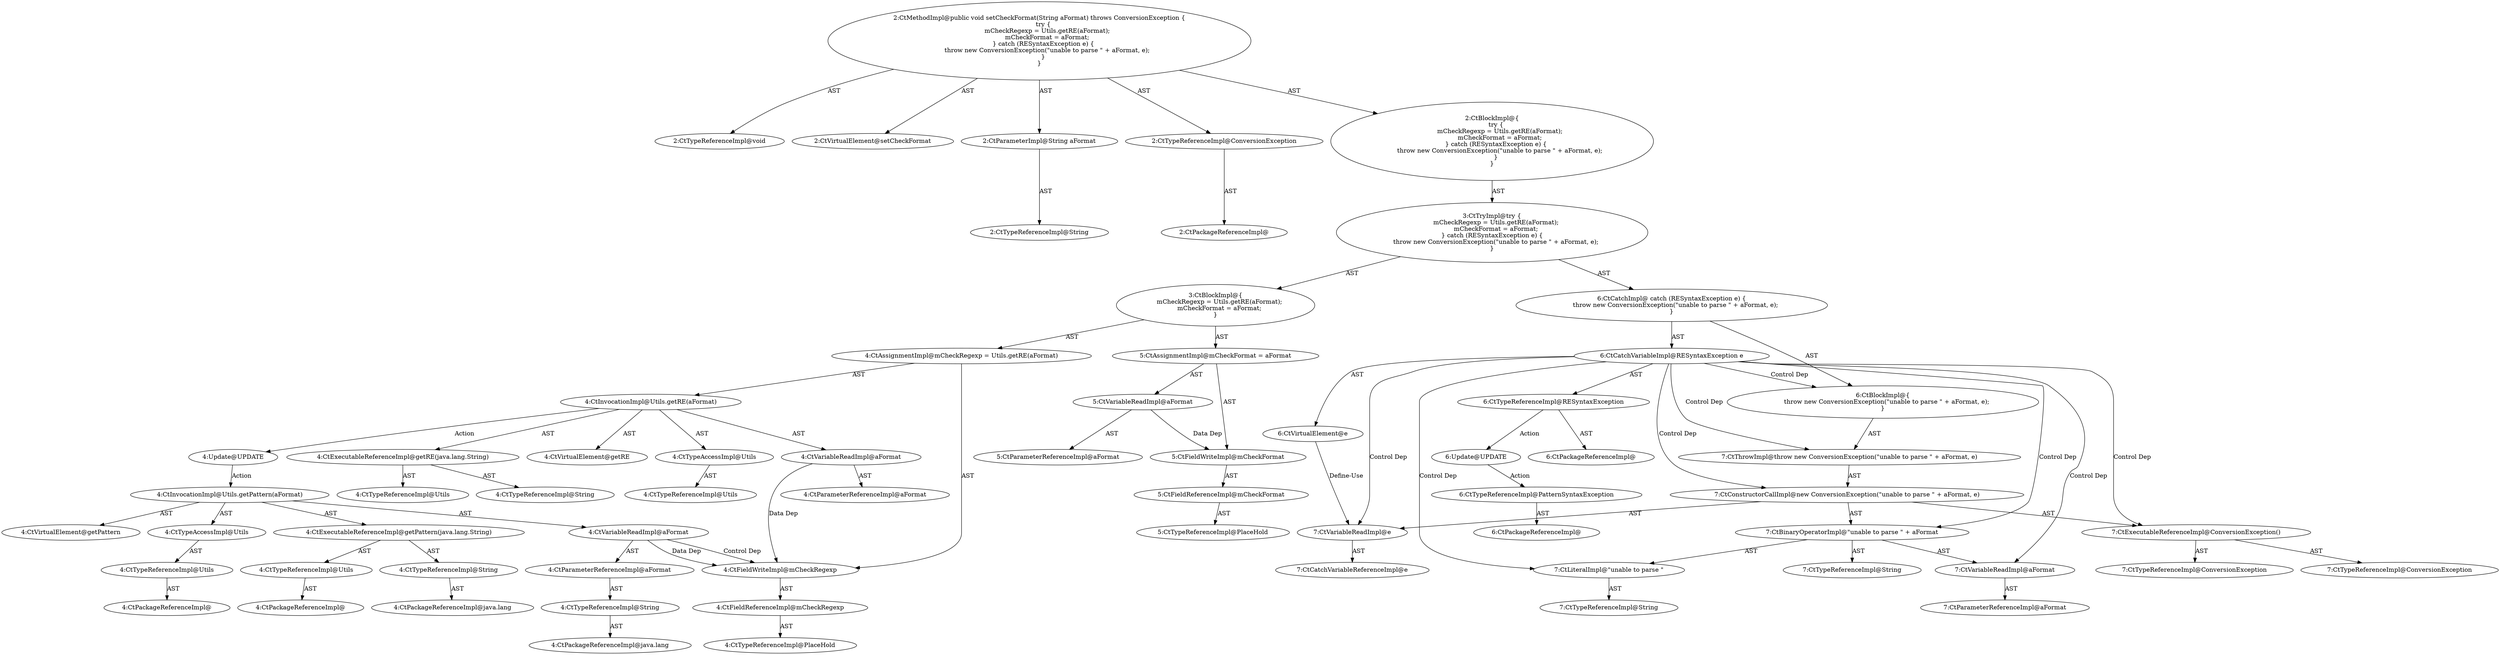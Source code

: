 digraph "setCheckFormat#?,String" {
0 [label="2:CtTypeReferenceImpl@void" shape=ellipse]
1 [label="2:CtVirtualElement@setCheckFormat" shape=ellipse]
2 [label="2:CtParameterImpl@String aFormat" shape=ellipse]
3 [label="2:CtTypeReferenceImpl@String" shape=ellipse]
4 [label="2:CtTypeReferenceImpl@ConversionException" shape=ellipse]
5 [label="2:CtPackageReferenceImpl@" shape=ellipse]
6 [label="4:CtFieldReferenceImpl@mCheckRegexp" shape=ellipse]
7 [label="4:CtTypeReferenceImpl@PlaceHold" shape=ellipse]
8 [label="4:CtFieldWriteImpl@mCheckRegexp" shape=ellipse]
9 [label="4:CtExecutableReferenceImpl@getRE(java.lang.String)" shape=ellipse]
10 [label="4:CtTypeReferenceImpl@Utils" shape=ellipse]
11 [label="4:CtTypeReferenceImpl@String" shape=ellipse]
12 [label="4:CtVirtualElement@getRE" shape=ellipse]
13 [label="4:CtTypeAccessImpl@Utils" shape=ellipse]
14 [label="4:CtTypeReferenceImpl@Utils" shape=ellipse]
15 [label="4:CtVariableReadImpl@aFormat" shape=ellipse]
16 [label="4:CtParameterReferenceImpl@aFormat" shape=ellipse]
17 [label="4:CtInvocationImpl@Utils.getRE(aFormat)" shape=ellipse]
18 [label="4:CtAssignmentImpl@mCheckRegexp = Utils.getRE(aFormat)" shape=ellipse]
19 [label="5:CtFieldReferenceImpl@mCheckFormat" shape=ellipse]
20 [label="5:CtTypeReferenceImpl@PlaceHold" shape=ellipse]
21 [label="5:CtFieldWriteImpl@mCheckFormat" shape=ellipse]
22 [label="5:CtVariableReadImpl@aFormat" shape=ellipse]
23 [label="5:CtParameterReferenceImpl@aFormat" shape=ellipse]
24 [label="5:CtAssignmentImpl@mCheckFormat = aFormat" shape=ellipse]
25 [label="3:CtBlockImpl@\{
    mCheckRegexp = Utils.getRE(aFormat);
    mCheckFormat = aFormat;
\}" shape=ellipse]
26 [label="6:CtVirtualElement@e" shape=ellipse]
27 [label="6:CtTypeReferenceImpl@RESyntaxException" shape=ellipse]
28 [label="6:CtPackageReferenceImpl@" shape=ellipse]
29 [label="6:CtCatchVariableImpl@RESyntaxException e" shape=ellipse]
30 [label="7:CtExecutableReferenceImpl@ConversionException()" shape=ellipse]
31 [label="7:CtTypeReferenceImpl@ConversionException" shape=ellipse]
32 [label="7:CtTypeReferenceImpl@ConversionException" shape=ellipse]
33 [label="7:CtLiteralImpl@\"unable to parse \"" shape=ellipse]
34 [label="7:CtTypeReferenceImpl@String" shape=ellipse]
35 [label="7:CtVariableReadImpl@aFormat" shape=ellipse]
36 [label="7:CtParameterReferenceImpl@aFormat" shape=ellipse]
37 [label="7:CtBinaryOperatorImpl@\"unable to parse \" + aFormat" shape=ellipse]
38 [label="7:CtTypeReferenceImpl@String" shape=ellipse]
39 [label="7:CtVariableReadImpl@e" shape=ellipse]
40 [label="7:CtCatchVariableReferenceImpl@e" shape=ellipse]
41 [label="7:CtConstructorCallImpl@new ConversionException(\"unable to parse \" + aFormat, e)" shape=ellipse]
42 [label="7:CtThrowImpl@throw new ConversionException(\"unable to parse \" + aFormat, e)" shape=ellipse]
43 [label="6:CtBlockImpl@\{
    throw new ConversionException(\"unable to parse \" + aFormat, e);
\}" shape=ellipse]
44 [label="6:CtCatchImpl@ catch (RESyntaxException e) \{
    throw new ConversionException(\"unable to parse \" + aFormat, e);
\}" shape=ellipse]
45 [label="3:CtTryImpl@try \{
    mCheckRegexp = Utils.getRE(aFormat);
    mCheckFormat = aFormat;
\} catch (RESyntaxException e) \{
    throw new ConversionException(\"unable to parse \" + aFormat, e);
\}" shape=ellipse]
46 [label="2:CtBlockImpl@\{
    try \{
        mCheckRegexp = Utils.getRE(aFormat);
        mCheckFormat = aFormat;
    \} catch (RESyntaxException e) \{
        throw new ConversionException(\"unable to parse \" + aFormat, e);
    \}
\}" shape=ellipse]
47 [label="2:CtMethodImpl@public void setCheckFormat(String aFormat) throws ConversionException \{
    try \{
        mCheckRegexp = Utils.getRE(aFormat);
        mCheckFormat = aFormat;
    \} catch (RESyntaxException e) \{
        throw new ConversionException(\"unable to parse \" + aFormat, e);
    \}
\}" shape=ellipse]
48 [label="4:Update@UPDATE" shape=ellipse]
49 [label="4:CtPackageReferenceImpl@" shape=ellipse]
50 [label="4:CtTypeReferenceImpl@Utils" shape=ellipse]
51 [label="4:CtTypeAccessImpl@Utils" shape=ellipse]
52 [label="4:CtPackageReferenceImpl@" shape=ellipse]
53 [label="4:CtTypeReferenceImpl@Utils" shape=ellipse]
54 [label="4:CtPackageReferenceImpl@java.lang" shape=ellipse]
55 [label="4:CtTypeReferenceImpl@String" shape=ellipse]
56 [label="4:CtExecutableReferenceImpl@getPattern(java.lang.String)" shape=ellipse]
57 [label="4:CtPackageReferenceImpl@java.lang" shape=ellipse]
58 [label="4:CtTypeReferenceImpl@String" shape=ellipse]
59 [label="4:CtParameterReferenceImpl@aFormat" shape=ellipse]
60 [label="4:CtVariableReadImpl@aFormat" shape=ellipse]
61 [label="4:CtInvocationImpl@Utils.getPattern(aFormat)" shape=ellipse]
62 [label="4:CtVirtualElement@getPattern" shape=ellipse]
63 [label="6:Update@UPDATE" shape=ellipse]
64 [label="6:CtPackageReferenceImpl@" shape=ellipse]
65 [label="6:CtTypeReferenceImpl@PatternSyntaxException" shape=ellipse]
2 -> 3 [label="AST"];
4 -> 5 [label="AST"];
6 -> 7 [label="AST"];
8 -> 6 [label="AST"];
9 -> 10 [label="AST"];
9 -> 11 [label="AST"];
13 -> 14 [label="AST"];
15 -> 16 [label="AST"];
15 -> 8 [label="Data Dep"];
17 -> 12 [label="AST"];
17 -> 13 [label="AST"];
17 -> 9 [label="AST"];
17 -> 15 [label="AST"];
17 -> 48 [label="Action"];
18 -> 8 [label="AST"];
18 -> 17 [label="AST"];
19 -> 20 [label="AST"];
21 -> 19 [label="AST"];
22 -> 23 [label="AST"];
22 -> 21 [label="Data Dep"];
24 -> 21 [label="AST"];
24 -> 22 [label="AST"];
25 -> 18 [label="AST"];
25 -> 24 [label="AST"];
26 -> 39 [label="Define-Use"];
27 -> 28 [label="AST"];
27 -> 63 [label="Action"];
29 -> 26 [label="AST"];
29 -> 27 [label="AST"];
29 -> 43 [label="Control Dep"];
29 -> 42 [label="Control Dep"];
29 -> 41 [label="Control Dep"];
29 -> 30 [label="Control Dep"];
29 -> 37 [label="Control Dep"];
29 -> 33 [label="Control Dep"];
29 -> 35 [label="Control Dep"];
29 -> 39 [label="Control Dep"];
30 -> 31 [label="AST"];
30 -> 32 [label="AST"];
33 -> 34 [label="AST"];
35 -> 36 [label="AST"];
37 -> 38 [label="AST"];
37 -> 33 [label="AST"];
37 -> 35 [label="AST"];
39 -> 40 [label="AST"];
41 -> 30 [label="AST"];
41 -> 37 [label="AST"];
41 -> 39 [label="AST"];
42 -> 41 [label="AST"];
43 -> 42 [label="AST"];
44 -> 29 [label="AST"];
44 -> 43 [label="AST"];
45 -> 25 [label="AST"];
45 -> 44 [label="AST"];
46 -> 45 [label="AST"];
47 -> 1 [label="AST"];
47 -> 0 [label="AST"];
47 -> 2 [label="AST"];
47 -> 4 [label="AST"];
47 -> 46 [label="AST"];
48 -> 61 [label="Action"];
50 -> 49 [label="AST"];
51 -> 50 [label="AST"];
53 -> 52 [label="AST"];
55 -> 54 [label="AST"];
56 -> 53 [label="AST"];
56 -> 55 [label="AST"];
58 -> 57 [label="AST"];
59 -> 58 [label="AST"];
60 -> 59 [label="AST"];
60 -> 8 [label="Data Dep"];
60 -> 8 [label="Control Dep"];
61 -> 62 [label="AST"];
61 -> 51 [label="AST"];
61 -> 56 [label="AST"];
61 -> 60 [label="AST"];
63 -> 65 [label="Action"];
65 -> 64 [label="AST"];
}